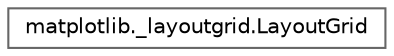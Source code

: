 digraph "Graphical Class Hierarchy"
{
 // LATEX_PDF_SIZE
  bgcolor="transparent";
  edge [fontname=Helvetica,fontsize=10,labelfontname=Helvetica,labelfontsize=10];
  node [fontname=Helvetica,fontsize=10,shape=box,height=0.2,width=0.4];
  rankdir="LR";
  Node0 [id="Node000000",label="matplotlib._layoutgrid.LayoutGrid",height=0.2,width=0.4,color="grey40", fillcolor="white", style="filled",URL="$da/d75/classmatplotlib_1_1__layoutgrid_1_1LayoutGrid.html",tooltip=" "];
}
